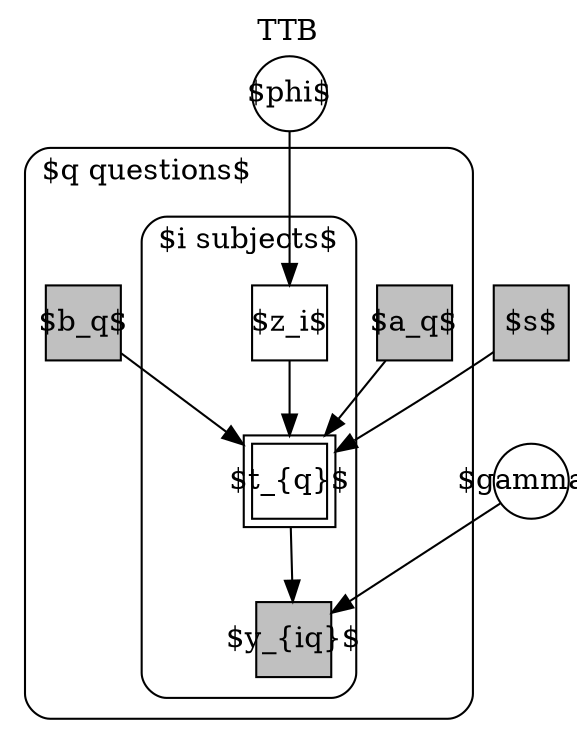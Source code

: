 digraph G {rankdir=TB; compound=true; newrank=true; labelloc="t";           label="TTB";           /* general properties*/           node [margin=0, fixedsize=true, shape=plaintext,                 height=0.5, width=0.5, lblstyle="font=\small"];           /* links */           phi -> z;           z -> tq;           s -> tq;           aq -> tq;           bq -> tq;           tq -> yiq;           gamma -> yiq;           subgraph cluster0 {               margin = 10; labeljust=l; lblstyle="font=\small";               style = rounded;               label = "$q questions$";               tq;               aq;               bq;               subgraph cluster1 {                   margin = 10; labeljust=l; lblstyle="font=\small";                   style = rounded;                   label = "$i subjects$";                   yiq;                   tq;                   z;               }           }           /* nodes */           s [label = "$s$", fillcolor = gray, style = filled, shape = square];           aq [label = "$a_q$", fillcolor = gray, style = filled, shape = square];           bq [label = "$b_q$", fillcolor = gray, style = filled, shape = square];           tq [label = "$t_{q}$", shape = square, peripheries = 2];           yiq [label = "$y_{iq}$", fillcolor = gray, style = filled, shape = square];           gamma [label = "$gamma$", shape = circle];           phi [label = "$phi$", shape = circle];           z [label = "$z_i$", shape = square];           }
